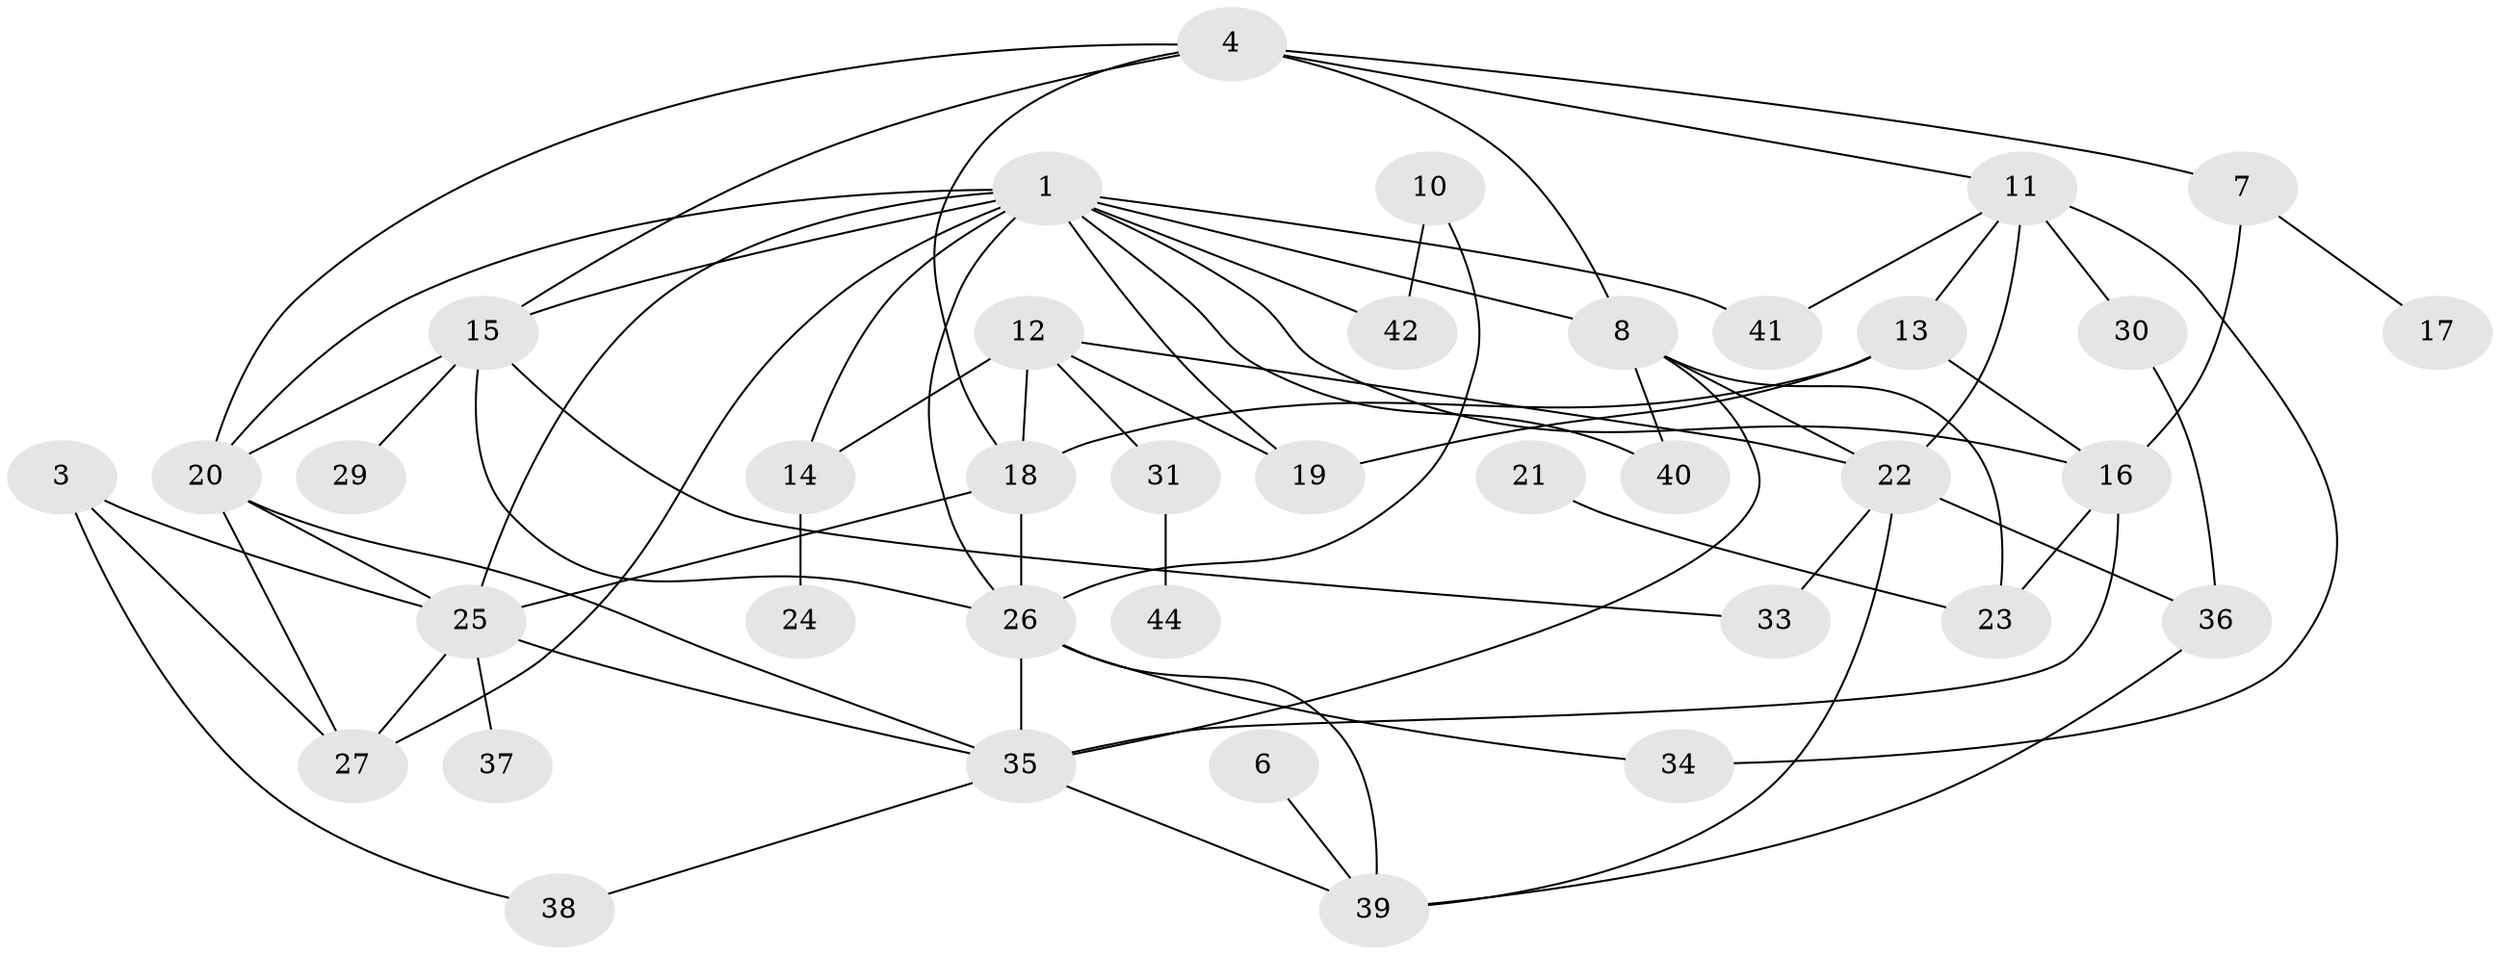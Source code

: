// original degree distribution, {1: 0.25, 3: 0.2037037037037037, 4: 0.1111111111111111, 2: 0.26851851851851855, 0: 0.046296296296296294, 5: 0.06481481481481481, 6: 0.027777777777777776, 8: 0.009259259259259259, 7: 0.018518518518518517}
// Generated by graph-tools (version 1.1) at 2025/47/03/04/25 22:47:58]
// undirected, 38 vertices, 70 edges
graph export_dot {
  node [color=gray90,style=filled];
  1;
  3;
  4;
  6;
  7;
  8;
  10;
  11;
  12;
  13;
  14;
  15;
  16;
  17;
  18;
  19;
  20;
  21;
  22;
  23;
  24;
  25;
  26;
  27;
  29;
  30;
  31;
  33;
  34;
  35;
  36;
  37;
  38;
  39;
  40;
  41;
  42;
  44;
  1 -- 8 [weight=1.0];
  1 -- 14 [weight=1.0];
  1 -- 15 [weight=1.0];
  1 -- 16 [weight=1.0];
  1 -- 19 [weight=1.0];
  1 -- 20 [weight=1.0];
  1 -- 25 [weight=1.0];
  1 -- 26 [weight=1.0];
  1 -- 27 [weight=1.0];
  1 -- 40 [weight=1.0];
  1 -- 41 [weight=1.0];
  1 -- 42 [weight=1.0];
  3 -- 25 [weight=1.0];
  3 -- 27 [weight=1.0];
  3 -- 38 [weight=1.0];
  4 -- 7 [weight=1.0];
  4 -- 8 [weight=2.0];
  4 -- 11 [weight=1.0];
  4 -- 15 [weight=1.0];
  4 -- 18 [weight=1.0];
  4 -- 20 [weight=2.0];
  6 -- 39 [weight=1.0];
  7 -- 16 [weight=1.0];
  7 -- 17 [weight=1.0];
  8 -- 22 [weight=1.0];
  8 -- 23 [weight=1.0];
  8 -- 35 [weight=1.0];
  8 -- 40 [weight=1.0];
  10 -- 26 [weight=1.0];
  10 -- 42 [weight=1.0];
  11 -- 13 [weight=1.0];
  11 -- 22 [weight=2.0];
  11 -- 30 [weight=1.0];
  11 -- 34 [weight=1.0];
  11 -- 41 [weight=1.0];
  12 -- 14 [weight=1.0];
  12 -- 18 [weight=1.0];
  12 -- 19 [weight=1.0];
  12 -- 22 [weight=1.0];
  12 -- 31 [weight=1.0];
  13 -- 16 [weight=1.0];
  13 -- 18 [weight=1.0];
  13 -- 19 [weight=1.0];
  14 -- 24 [weight=1.0];
  15 -- 20 [weight=1.0];
  15 -- 26 [weight=1.0];
  15 -- 29 [weight=1.0];
  15 -- 33 [weight=1.0];
  16 -- 23 [weight=1.0];
  16 -- 35 [weight=1.0];
  18 -- 25 [weight=1.0];
  18 -- 26 [weight=1.0];
  20 -- 25 [weight=1.0];
  20 -- 27 [weight=1.0];
  20 -- 35 [weight=1.0];
  21 -- 23 [weight=1.0];
  22 -- 33 [weight=1.0];
  22 -- 36 [weight=1.0];
  22 -- 39 [weight=1.0];
  25 -- 27 [weight=2.0];
  25 -- 35 [weight=1.0];
  25 -- 37 [weight=1.0];
  26 -- 34 [weight=1.0];
  26 -- 35 [weight=1.0];
  26 -- 39 [weight=1.0];
  30 -- 36 [weight=1.0];
  31 -- 44 [weight=1.0];
  35 -- 38 [weight=1.0];
  35 -- 39 [weight=1.0];
  36 -- 39 [weight=1.0];
}
